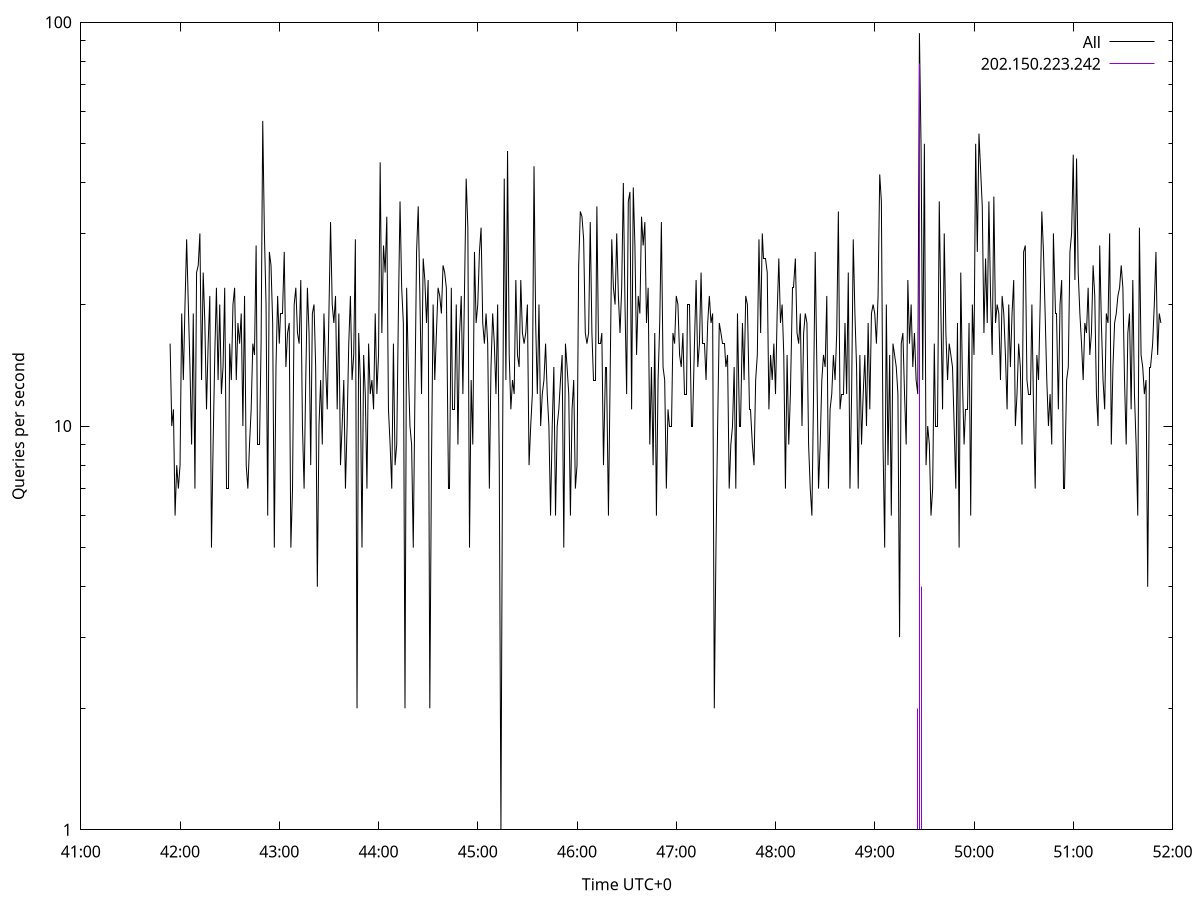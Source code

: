 set terminal pngcairo size 1024,768
set output 'Sun Jan  7 02:41:54 2024.png'
set ylabel 'Queries per second'
set xlabel 'Time UTC+0'
set xdata time
set timefmt "%s"
set log y
plot \
'-' using 1:2 linecolor 0 linetype 2 with lines title 'All', \
'-' using 1:2 linecolor 1 linetype 3 with impulses title "202.150.223.242"
1704570114 16
1704570115 10
1704570116 11
1704570117 6
1704570118 8
1704570119 7
1704570120 8
1704570121 19
1704570122 13
1704570123 20
1704570124 29
1704570125 20
1704570126 14
1704570127 9
1704570128 19
1704570129 7
1704570130 24
1704570131 25
1704570132 30
1704570133 13
1704570134 24
1704570135 18
1704570136 11
1704570137 16
1704570138 21
1704570139 5
1704570140 9
1704570141 15
1704570142 22
1704570143 13
1704570144 20
1704570145 12
1704570146 14
1704570147 22
1704570148 7
1704570149 7
1704570150 16
1704570151 13
1704570152 20
1704570153 22
1704570154 13
1704570155 18
1704570156 16
1704570157 19
1704570158 10
1704570159 21
1704570160 8
1704570161 7
1704570162 9
1704570163 11
1704570164 16
1704570165 15
1704570166 28
1704570167 9
1704570168 9
1704570169 16
1704570170 57
1704570171 30
1704570172 20
1704570173 6
1704570174 27
1704570175 25
1704570176 18
1704570177 5
1704570178 14
1704570179 21
1704570180 16
1704570181 19
1704570182 19
1704570183 27
1704570184 14
1704570185 17
1704570186 18
1704570187 5
1704570188 7
1704570189 20
1704570190 22
1704570191 17
1704570192 16
1704570193 23
1704570194 10
1704570195 7
1704570196 13
1704570197 22
1704570198 17
1704570199 8
1704570200 19
1704570201 20
1704570202 14
1704570203 4
1704570204 10
1704570205 13
1704570206 9
1704570207 19
1704570208 14
1704570209 11
1704570210 19
1704570211 32
1704570212 20
1704570213 18
1704570214 21
1704570215 11
1704570216 19
1704570217 8
1704570218 10
1704570219 13
1704570220 7
1704570221 10
1704570222 16
1704570223 21
1704570224 13
1704570225 15
1704570226 29
1704570227 2
1704570228 17
1704570229 13
1704570230 5
1704570231 15
1704570232 12
1704570233 7
1704570234 16
1704570235 12
1704570236 13
1704570237 11
1704570238 19
1704570239 12
1704570240 15
1704570241 45
1704570242 17
1704570243 28
1704570244 24
1704570245 33
1704570246 11
1704570247 9
1704570248 7
1704570249 16
1704570250 8
1704570251 9
1704570252 19
1704570253 36
1704570254 22
1704570255 18
1704570256 2
1704570257 22
1704570258 14
1704570259 10
1704570260 9
1704570261 5
1704570262 12
1704570263 27
1704570264 35
1704570265 21
1704570266 12
1704570267 26
1704570268 23
1704570269 18
1704570270 23
1704570271 2
1704570272 8
1704570273 20
1704570274 13
1704570275 17
1704570276 22
1704570277 21
1704570278 19
1704570279 25
1704570280 24
1704570281 22
1704570282 7
1704570283 7
1704570284 22
1704570285 11
1704570286 11
1704570287 20
1704570288 9
1704570289 17
1704570290 21
1704570291 12
1704570292 22
1704570293 41
1704570294 31
1704570295 5
1704570296 13
1704570297 9
1704570298 27
1704570299 18
1704570300 20
1704570301 27
1704570302 31
1704570303 18
1704570304 16
1704570305 19
1704570306 16
1704570307 7
1704570308 14
1704570309 19
1704570310 16
1704570311 12
1704570312 20
1704570313 8
1704570314 1
1704570315 9
1704570316 41
1704570317 13
1704570318 48
1704570319 15
1704570320 11
1704570321 13
1704570322 12
1704570323 23
1704570324 15
1704570325 14
1704570326 23
1704570327 17
1704570328 16
1704570329 17
1704570330 20
1704570331 8
1704570332 10
1704570333 12
1704570334 44
1704570335 18
1704570336 12
1704570337 20
1704570338 10
1704570339 12
1704570340 13
1704570341 16
1704570342 12
1704570343 10
1704570344 6
1704570345 10
1704570346 14
1704570347 6
1704570348 10
1704570349 11
1704570350 13
1704570351 15
1704570352 5
1704570353 16
1704570354 14
1704570355 12
1704570356 6
1704570357 11
1704570358 13
1704570359 7
1704570360 8
1704570361 25
1704570362 34
1704570363 33
1704570364 29
1704570365 17
1704570366 16
1704570367 17
1704570368 32
1704570369 17
1704570370 13
1704570371 13
1704570372 35
1704570373 16
1704570374 16
1704570375 17
1704570376 8
1704570377 14
1704570378 14
1704570379 6
1704570380 13
1704570381 29
1704570382 22
1704570383 20
1704570384 30
1704570385 21
1704570386 17
1704570387 22
1704570388 40
1704570389 20
1704570390 12
1704570391 36
1704570392 38
1704570393 11
1704570394 39
1704570395 28
1704570396 15
1704570397 21
1704570398 19
1704570399 33
1704570400 28
1704570401 32
1704570402 18
1704570403 22
1704570404 9
1704570405 14
1704570406 8
1704570407 17
1704570408 6
1704570409 13
1704570410 18
1704570411 32
1704570412 14
1704570413 13
1704570414 7
1704570415 11
1704570416 10
1704570417 10
1704570418 17
1704570419 16
1704570420 21
1704570421 20
1704570422 15
1704570423 14
1704570424 17
1704570425 12
1704570426 12
1704570427 20
1704570428 20
1704570429 10
1704570430 10
1704570431 16
1704570432 23
1704570433 14
1704570434 16
1704570435 24
1704570436 16
1704570437 16
1704570438 13
1704570439 18
1704570440 21
1704570441 18
1704570442 19
1704570443 2
1704570444 5
1704570445 10
1704570446 18
1704570447 17
1704570448 16
1704570449 16
1704570450 14
1704570451 15
1704570452 7
1704570453 9
1704570454 10
1704570455 14
1704570456 7
1704570457 19
1704570458 10
1704570459 10
1704570460 18
1704570461 13
1704570462 21
1704570463 20
1704570464 11
1704570465 11
1704570466 9
1704570467 8
1704570468 13
1704570469 15
1704570470 29
1704570471 17
1704570472 30
1704570473 26
1704570474 26
1704570475 24
1704570476 11
1704570477 15
1704570478 13
1704570479 16
1704570480 12
1704570481 19
1704570482 26
1704570483 18
1704570484 20
1704570485 15
1704570486 7
1704570487 15
1704570488 9
1704570489 12
1704570490 22
1704570491 22
1704570492 26
1704570493 17
1704570494 16
1704570495 19
1704570496 10
1704570497 17
1704570498 19
1704570499 18
1704570500 9
1704570501 7
1704570502 6
1704570503 12
1704570504 27
1704570505 14
1704570506 7
1704570507 9
1704570508 13
1704570509 15
1704570510 14
1704570511 21
1704570512 7
1704570513 11
1704570514 12
1704570515 15
1704570516 13
1704570517 17
1704570518 34
1704570519 11
1704570520 12
1704570521 12
1704570522 18
1704570523 12
1704570524 24
1704570525 7
1704570526 12
1704570527 29
1704570528 19
1704570529 14
1704570530 7
1704570531 15
1704570532 9
1704570533 12
1704570534 15
1704570535 10
1704570536 18
1704570537 11
1704570538 19
1704570539 20
1704570540 19
1704570541 16
1704570542 21
1704570543 42
1704570544 36
1704570545 9
1704570546 5
1704570547 20
1704570548 8
1704570549 15
1704570550 6
1704570551 16
1704570552 15
1704570553 14
1704570554 12
1704570555 3
1704570556 16
1704570557 17
1704570558 12
1704570559 9
1704570560 23
1704570561 16
1704570562 20
1704570563 14
1704570564 17
1704570565 13
1704570566 12
1704570567 94
1704570568 49
1704570569 13
1704570570 50
1704570571 8
1704570572 10
1704570573 9
1704570574 6
1704570575 7
1704570576 16
1704570577 10
1704570578 10
1704570579 36
1704570580 19
1704570581 11
1704570582 30
1704570583 17
1704570584 13
1704570585 16
1704570586 15
1704570587 14
1704570588 10
1704570589 7
1704570590 18
1704570591 5
1704570592 24
1704570593 13
1704570594 9
1704570595 11
1704570596 11
1704570597 18
1704570598 6
1704570599 20
1704570600 15
1704570601 50
1704570602 27
1704570603 53
1704570604 43
1704570605 35
1704570606 17
1704570607 26
1704570608 18
1704570609 36
1704570610 21
1704570611 15
1704570612 37
1704570613 18
1704570614 20
1704570615 19
1704570616 13
1704570617 21
1704570618 19
1704570619 15
1704570620 11
1704570621 20
1704570622 14
1704570623 19
1704570624 23
1704570625 10
1704570626 12
1704570627 16
1704570628 14
1704570629 9
1704570630 27
1704570631 28
1704570632 13
1704570633 12
1704570634 12
1704570635 20
1704570636 11
1704570637 7
1704570638 15
1704570639 13
1704570640 20
1704570641 34
1704570642 27
1704570643 19
1704570644 13
1704570645 10
1704570646 12
1704570647 9
1704570648 30
1704570649 19
1704570650 19
1704570651 11
1704570652 20
1704570653 23
1704570654 7
1704570655 7
1704570656 13
1704570657 14
1704570658 27
1704570659 30
1704570660 47
1704570661 23
1704570662 46
1704570663 24
1704570664 19
1704570665 16
1704570666 13
1704570667 18
1704570668 17
1704570669 22
1704570670 15
1704570671 17
1704570672 25
1704570673 21
1704570674 12
1704570675 10
1704570676 28
1704570677 18
1704570678 13
1704570679 11
1704570680 19
1704570681 18
1704570682 30
1704570683 9
1704570684 14
1704570685 18
1704570686 19
1704570687 21
1704570688 22
1704570689 25
1704570690 22
1704570691 13
1704570692 9
1704570693 17
1704570694 19
1704570695 11
1704570696 23
1704570697 12
1704570698 9
1704570699 6
1704570700 31
1704570701 15
1704570702 14
1704570703 12
1704570704 13
1704570705 4
1704570706 14
1704570707 14
1704570708 16
1704570709 20
1704570710 27
1704570711 15
1704570712 19
1704570713 18

e
1704570566 2
1704570567 79
1704570568 4

e
